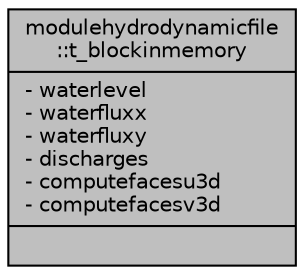 digraph "modulehydrodynamicfile::t_blockinmemory"
{
 // LATEX_PDF_SIZE
  edge [fontname="Helvetica",fontsize="10",labelfontname="Helvetica",labelfontsize="10"];
  node [fontname="Helvetica",fontsize="10",shape=record];
  Node1 [label="{modulehydrodynamicfile\l::t_blockinmemory\n|- waterlevel\l- waterfluxx\l- waterfluxy\l- discharges\l- computefacesu3d\l- computefacesv3d\l|}",height=0.2,width=0.4,color="black", fillcolor="grey75", style="filled", fontcolor="black",tooltip=" "];
}
